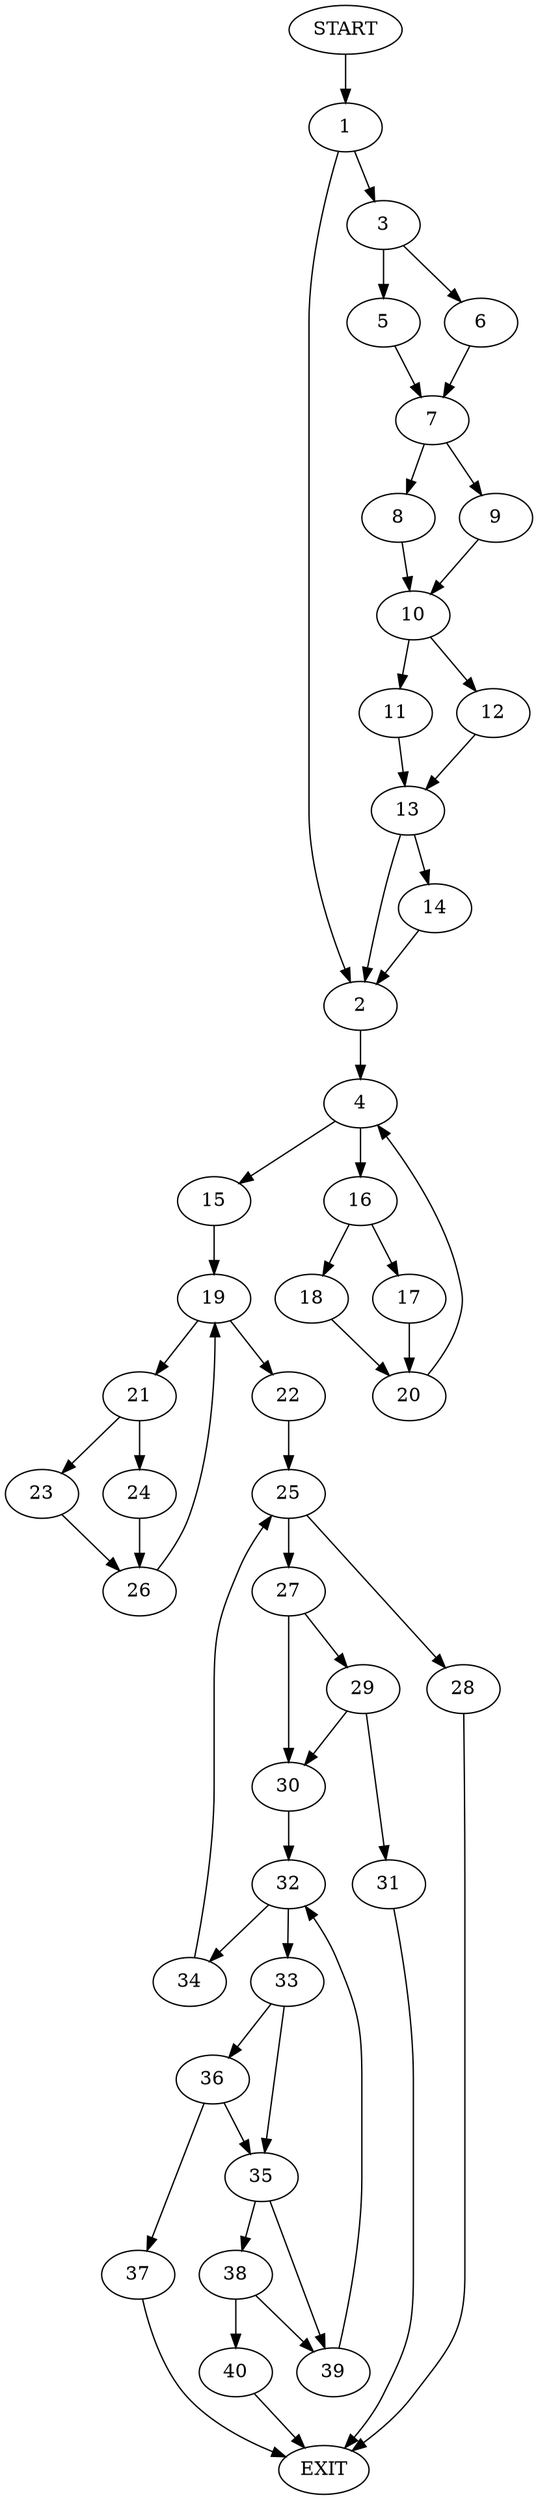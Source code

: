 digraph {
0 [label="START"]
41 [label="EXIT"]
0 -> 1
1 -> 2
1 -> 3
2 -> 4
3 -> 5
3 -> 6
6 -> 7
5 -> 7
7 -> 8
7 -> 9
9 -> 10
8 -> 10
10 -> 11
10 -> 12
12 -> 13
11 -> 13
13 -> 2
13 -> 14
14 -> 2
4 -> 15
4 -> 16
16 -> 17
16 -> 18
15 -> 19
18 -> 20
17 -> 20
20 -> 4
19 -> 21
19 -> 22
21 -> 23
21 -> 24
22 -> 25
24 -> 26
23 -> 26
26 -> 19
25 -> 27
25 -> 28
27 -> 29
27 -> 30
28 -> 41
29 -> 31
29 -> 30
30 -> 32
31 -> 41
32 -> 33
32 -> 34
34 -> 25
33 -> 35
33 -> 36
36 -> 35
36 -> 37
35 -> 38
35 -> 39
37 -> 41
38 -> 40
38 -> 39
39 -> 32
40 -> 41
}

